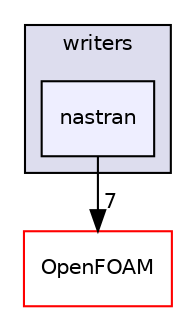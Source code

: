 digraph "src/sampling/sampledSurface/writers/nastran" {
  bgcolor=transparent;
  compound=true
  node [ fontsize="10", fontname="Helvetica"];
  edge [ labelfontsize="10", labelfontname="Helvetica"];
  subgraph clusterdir_e8fc266228915d4455fb775a69f2b72e {
    graph [ bgcolor="#ddddee", pencolor="black", label="writers" fontname="Helvetica", fontsize="10", URL="dir_e8fc266228915d4455fb775a69f2b72e.html"]
  dir_6fe77c843435a5bc5991efc7e9b703f9 [shape=box, label="nastran", style="filled", fillcolor="#eeeeff", pencolor="black", URL="dir_6fe77c843435a5bc5991efc7e9b703f9.html"];
  }
  dir_c5473ff19b20e6ec4dfe5c310b3778a8 [shape=box label="OpenFOAM" color="red" URL="dir_c5473ff19b20e6ec4dfe5c310b3778a8.html"];
  dir_6fe77c843435a5bc5991efc7e9b703f9->dir_c5473ff19b20e6ec4dfe5c310b3778a8 [headlabel="7", labeldistance=1.5 headhref="dir_002723_001896.html"];
}
